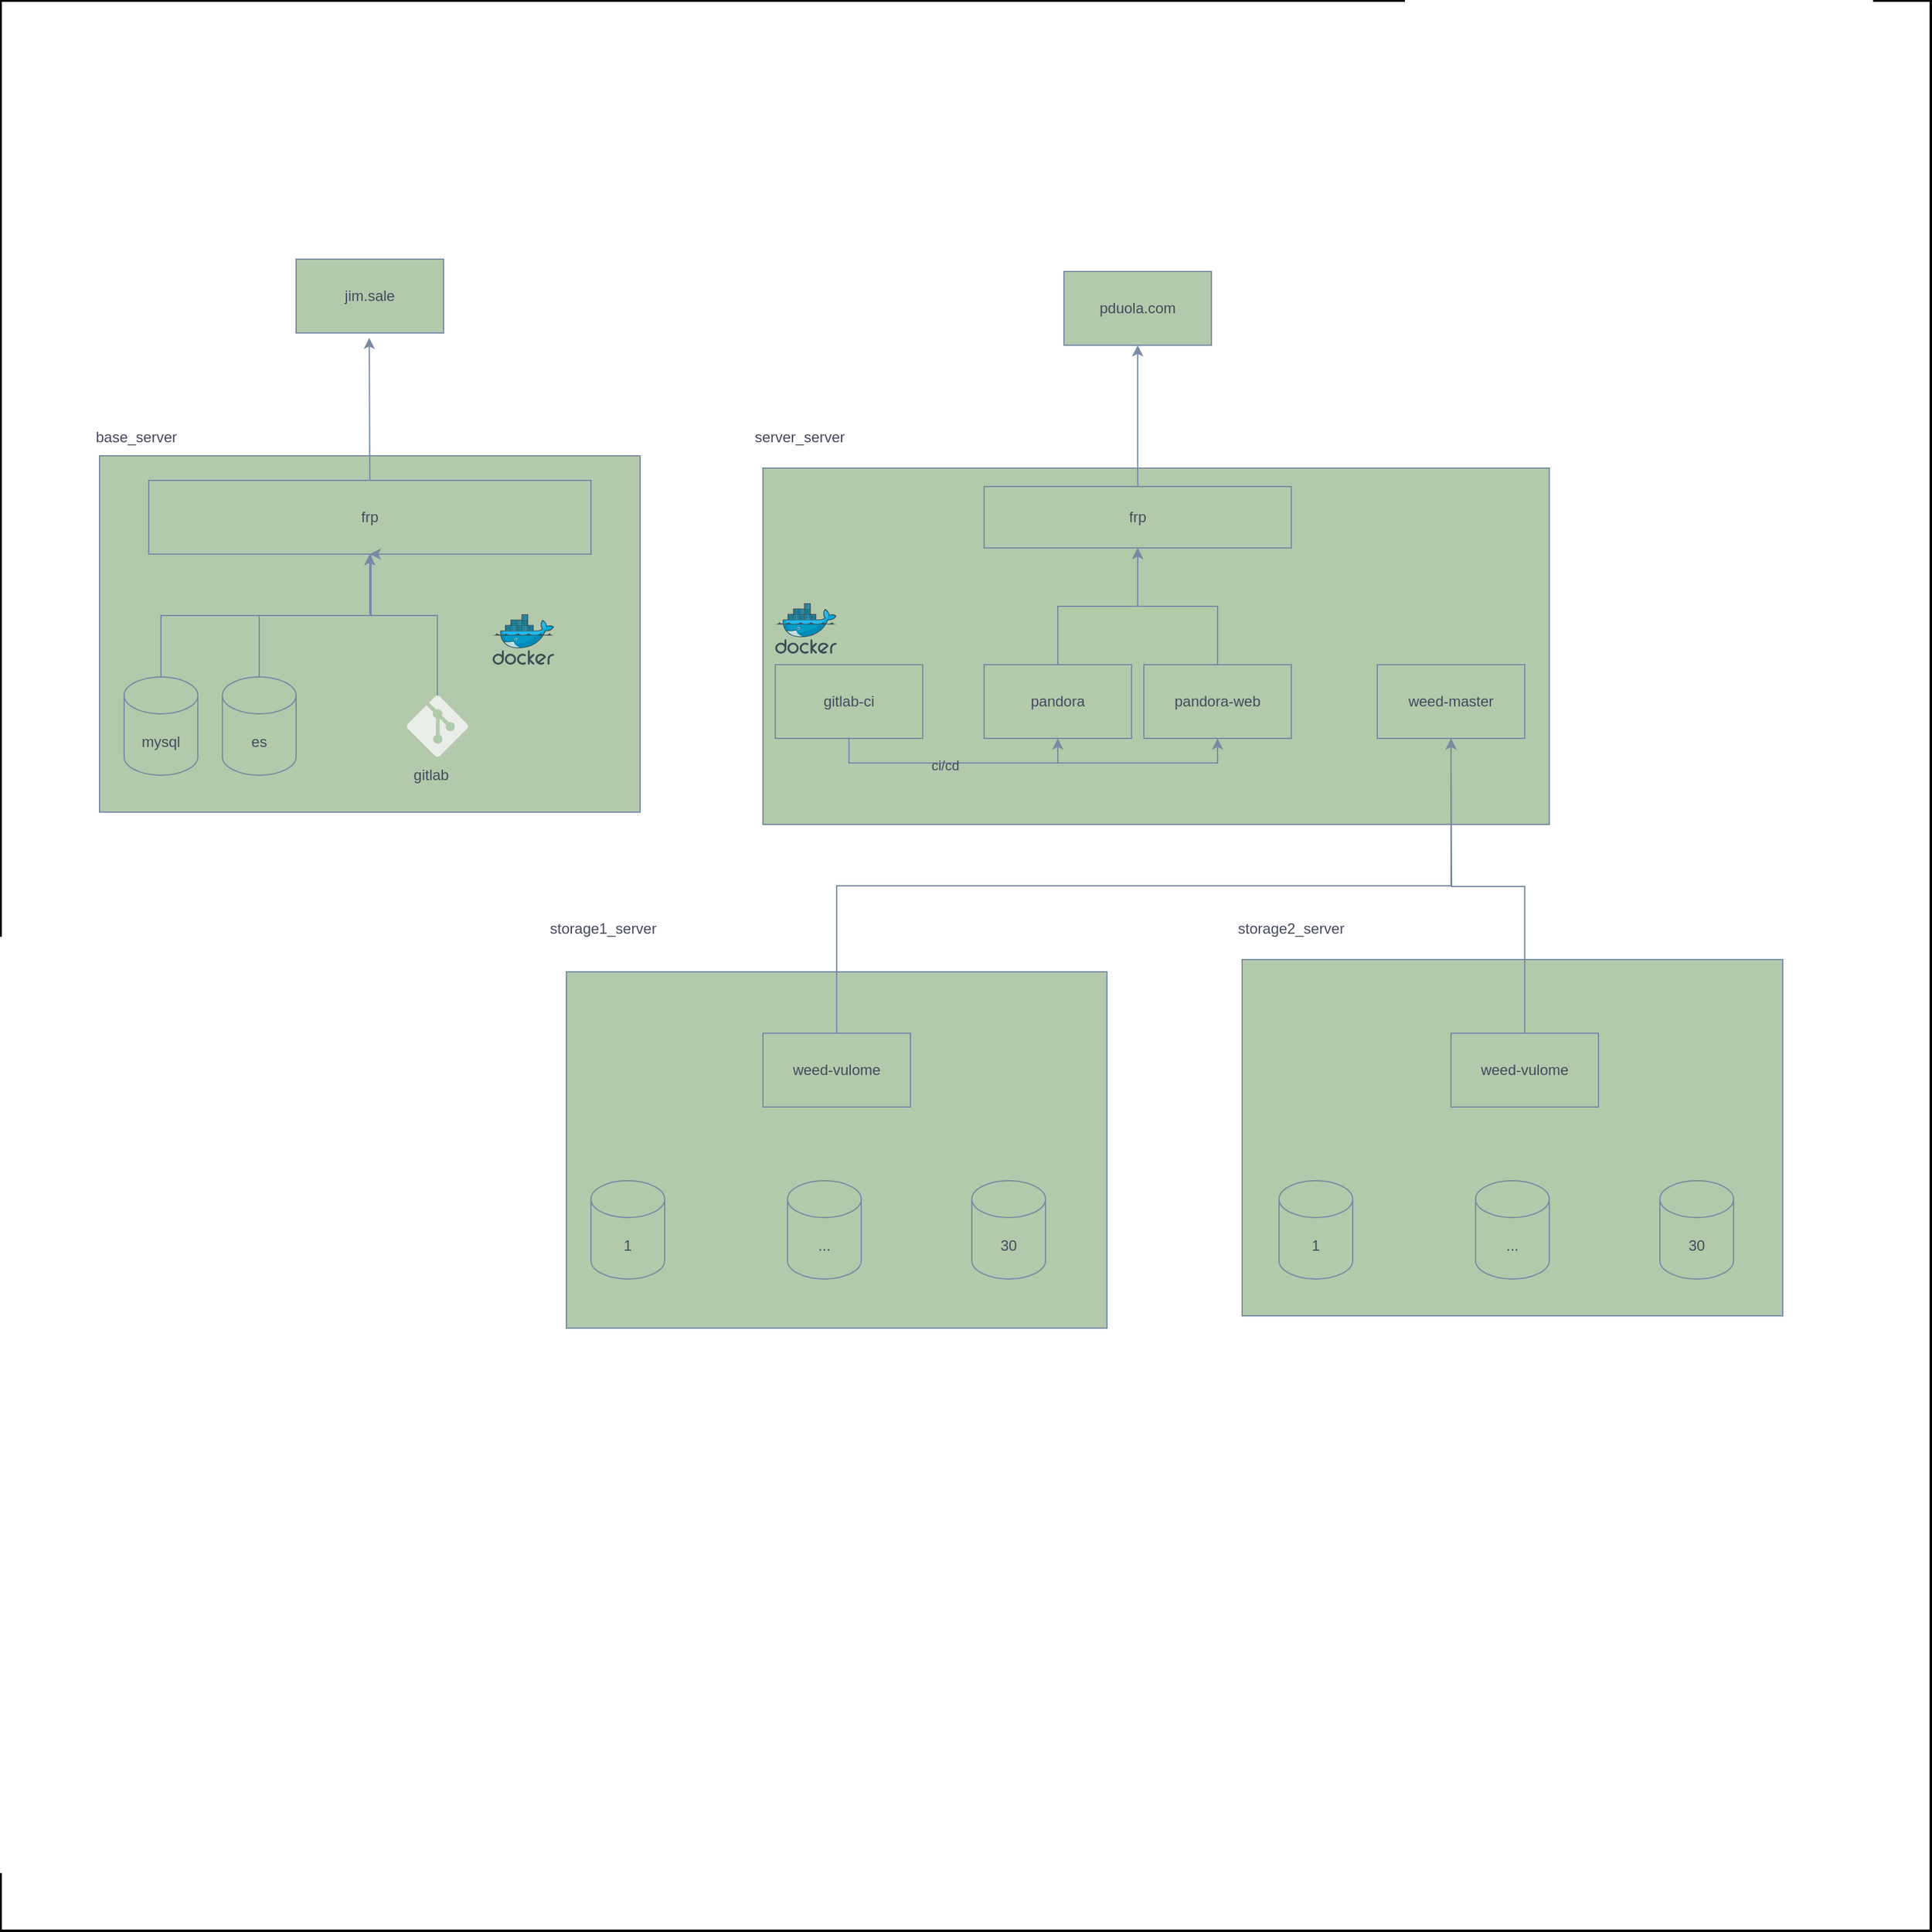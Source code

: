 <mxfile version="22.1.11" type="github">
  <diagram name="第 1 页" id="tXnK3VPokYklSELAGCpk">
    <mxGraphModel dx="2694" dy="2219" grid="1" gridSize="10" guides="1" tooltips="1" connect="1" arrows="1" fold="1" page="1" pageScale="1" pageWidth="827" pageHeight="1169" background="#000000" math="0" shadow="0">
      <root>
        <mxCell id="0" />
        <mxCell id="1" parent="0" />
        <mxCell id="xeJN1JqJc7Vma9WERnQ--2" value="" style="whiteSpace=wrap;html=1;aspect=fixed;" vertex="1" parent="1">
          <mxGeometry x="30" y="-180" width="1570" height="1570" as="geometry" />
        </mxCell>
        <mxCell id="cooiixOqJ7cHR2co_wxt-1" value="" style="rounded=0;whiteSpace=wrap;html=1;labelBackgroundColor=none;fillColor=#B2C9AB;strokeColor=#788AA3;fontColor=#46495D;" parent="1" vertex="1">
          <mxGeometry x="110" y="190" width="440" height="290" as="geometry" />
        </mxCell>
        <mxCell id="cooiixOqJ7cHR2co_wxt-8" style="edgeStyle=orthogonalEdgeStyle;rounded=0;orthogonalLoop=1;jettySize=auto;html=1;exitX=0.5;exitY=0;exitDx=0;exitDy=0;exitPerimeter=0;labelBackgroundColor=none;strokeColor=#788AA3;fontColor=default;" parent="1" source="cooiixOqJ7cHR2co_wxt-2" target="cooiixOqJ7cHR2co_wxt-7" edge="1">
          <mxGeometry relative="1" as="geometry" />
        </mxCell>
        <mxCell id="cooiixOqJ7cHR2co_wxt-2" value="mysql" style="shape=cylinder3;whiteSpace=wrap;html=1;boundedLbl=1;backgroundOutline=1;size=15;labelBackgroundColor=none;fillColor=#B2C9AB;strokeColor=#788AA3;fontColor=#46495D;" parent="1" vertex="1">
          <mxGeometry x="130" y="370" width="60" height="80" as="geometry" />
        </mxCell>
        <mxCell id="cooiixOqJ7cHR2co_wxt-9" style="edgeStyle=orthogonalEdgeStyle;rounded=0;orthogonalLoop=1;jettySize=auto;html=1;exitX=0.5;exitY=0;exitDx=0;exitDy=0;exitPerimeter=0;entryX=0.5;entryY=1;entryDx=0;entryDy=0;labelBackgroundColor=none;strokeColor=#788AA3;fontColor=default;" parent="1" source="cooiixOqJ7cHR2co_wxt-4" target="cooiixOqJ7cHR2co_wxt-7" edge="1">
          <mxGeometry relative="1" as="geometry" />
        </mxCell>
        <mxCell id="cooiixOqJ7cHR2co_wxt-4" value="es" style="shape=cylinder3;whiteSpace=wrap;html=1;boundedLbl=1;backgroundOutline=1;size=15;labelBackgroundColor=none;fillColor=#B2C9AB;strokeColor=#788AA3;fontColor=#46495D;" parent="1" vertex="1">
          <mxGeometry x="210" y="370" width="60" height="80" as="geometry" />
        </mxCell>
        <mxCell id="cooiixOqJ7cHR2co_wxt-5" value="base_server" style="text;html=1;strokeColor=none;fillColor=none;align=center;verticalAlign=middle;whiteSpace=wrap;rounded=0;labelBackgroundColor=none;fontColor=#46495D;" parent="1" vertex="1">
          <mxGeometry x="110" y="160" width="60" height="30" as="geometry" />
        </mxCell>
        <mxCell id="cooiixOqJ7cHR2co_wxt-10" style="edgeStyle=orthogonalEdgeStyle;rounded=0;orthogonalLoop=1;jettySize=auto;html=1;exitX=0.5;exitY=0;exitDx=0;exitDy=0;entryX=0.224;entryY=1.08;entryDx=0;entryDy=0;entryPerimeter=0;labelBackgroundColor=none;strokeColor=#788AA3;fontColor=default;" parent="1" source="cooiixOqJ7cHR2co_wxt-7" edge="1">
          <mxGeometry relative="1" as="geometry">
            <mxPoint x="329.52" y="94" as="targetPoint" />
          </mxGeometry>
        </mxCell>
        <mxCell id="cooiixOqJ7cHR2co_wxt-7" value="frp" style="rounded=0;whiteSpace=wrap;html=1;labelBackgroundColor=none;fillColor=#B2C9AB;strokeColor=#788AA3;fontColor=#46495D;" parent="1" vertex="1">
          <mxGeometry x="150" y="210" width="360" height="60" as="geometry" />
        </mxCell>
        <mxCell id="cooiixOqJ7cHR2co_wxt-11" value="" style="rounded=0;whiteSpace=wrap;html=1;labelBackgroundColor=none;fillColor=#B2C9AB;strokeColor=#788AA3;fontColor=#46495D;" parent="1" vertex="1">
          <mxGeometry x="650" y="200" width="640" height="290" as="geometry" />
        </mxCell>
        <mxCell id="cooiixOqJ7cHR2co_wxt-16" value="frp" style="rounded=0;whiteSpace=wrap;html=1;labelBackgroundColor=none;fillColor=#B2C9AB;strokeColor=#788AA3;fontColor=#46495D;" parent="1" vertex="1">
          <mxGeometry x="830" y="215" width="250" height="50" as="geometry" />
        </mxCell>
        <mxCell id="cooiixOqJ7cHR2co_wxt-18" style="edgeStyle=orthogonalEdgeStyle;rounded=0;orthogonalLoop=1;jettySize=auto;html=1;exitX=0.5;exitY=0;exitDx=0;exitDy=0;exitPerimeter=0;labelBackgroundColor=none;strokeColor=#788AA3;fontColor=default;" parent="1" source="cooiixOqJ7cHR2co_wxt-17" edge="1">
          <mxGeometry relative="1" as="geometry">
            <mxPoint x="330" y="270" as="targetPoint" />
            <Array as="points">
              <mxPoint x="385" y="320" />
              <mxPoint x="331" y="320" />
            </Array>
          </mxGeometry>
        </mxCell>
        <mxCell id="cooiixOqJ7cHR2co_wxt-19" style="edgeStyle=orthogonalEdgeStyle;rounded=0;orthogonalLoop=1;jettySize=auto;html=1;exitX=0.5;exitY=0;exitDx=0;exitDy=0;labelBackgroundColor=none;strokeColor=#788AA3;fontColor=default;" parent="1" source="cooiixOqJ7cHR2co_wxt-16" edge="1">
          <mxGeometry relative="1" as="geometry">
            <mxPoint x="955" y="100" as="targetPoint" />
          </mxGeometry>
        </mxCell>
        <mxCell id="cooiixOqJ7cHR2co_wxt-34" style="edgeStyle=orthogonalEdgeStyle;rounded=0;orthogonalLoop=1;jettySize=auto;html=1;exitX=0.5;exitY=0;exitDx=0;exitDy=0;entryX=0.5;entryY=1;entryDx=0;entryDy=0;labelBackgroundColor=none;strokeColor=#788AA3;fontColor=default;" parent="1" source="cooiixOqJ7cHR2co_wxt-20" target="cooiixOqJ7cHR2co_wxt-16" edge="1">
          <mxGeometry relative="1" as="geometry" />
        </mxCell>
        <mxCell id="cooiixOqJ7cHR2co_wxt-20" value="pandora" style="rounded=0;whiteSpace=wrap;html=1;labelBackgroundColor=none;fillColor=#B2C9AB;strokeColor=#788AA3;fontColor=#46495D;" parent="1" vertex="1">
          <mxGeometry x="830" y="360" width="120" height="60" as="geometry" />
        </mxCell>
        <mxCell id="cooiixOqJ7cHR2co_wxt-35" style="edgeStyle=orthogonalEdgeStyle;rounded=0;orthogonalLoop=1;jettySize=auto;html=1;exitX=0.5;exitY=0;exitDx=0;exitDy=0;entryX=0.5;entryY=1;entryDx=0;entryDy=0;labelBackgroundColor=none;strokeColor=#788AA3;fontColor=default;" parent="1" source="cooiixOqJ7cHR2co_wxt-21" target="cooiixOqJ7cHR2co_wxt-16" edge="1">
          <mxGeometry relative="1" as="geometry" />
        </mxCell>
        <mxCell id="cooiixOqJ7cHR2co_wxt-21" value="pandora-web" style="rounded=0;whiteSpace=wrap;html=1;labelBackgroundColor=none;fillColor=#B2C9AB;strokeColor=#788AA3;fontColor=#46495D;" parent="1" vertex="1">
          <mxGeometry x="960" y="360" width="120" height="60" as="geometry" />
        </mxCell>
        <mxCell id="cooiixOqJ7cHR2co_wxt-24" value="server_server" style="text;html=1;strokeColor=none;fillColor=none;align=center;verticalAlign=middle;whiteSpace=wrap;rounded=0;labelBackgroundColor=none;fontColor=#46495D;" parent="1" vertex="1">
          <mxGeometry x="650" y="160" width="60" height="30" as="geometry" />
        </mxCell>
        <mxCell id="cooiixOqJ7cHR2co_wxt-25" value="" style="image;sketch=0;aspect=fixed;html=1;points=[];align=center;fontSize=12;image=img/lib/mscae/Docker.svg;labelBackgroundColor=none;fillColor=#B2C9AB;strokeColor=#788AA3;fontColor=#46495D;" parent="1" vertex="1">
          <mxGeometry x="660" y="310" width="50" height="41" as="geometry" />
        </mxCell>
        <mxCell id="cooiixOqJ7cHR2co_wxt-26" value="" style="image;sketch=0;aspect=fixed;html=1;points=[];align=center;fontSize=12;image=img/lib/mscae/Docker.svg;labelBackgroundColor=none;fillColor=#B2C9AB;strokeColor=#788AA3;fontColor=#46495D;" parent="1" vertex="1">
          <mxGeometry x="430" y="319" width="50" height="41" as="geometry" />
        </mxCell>
        <mxCell id="cooiixOqJ7cHR2co_wxt-29" style="edgeStyle=orthogonalEdgeStyle;rounded=0;orthogonalLoop=1;jettySize=auto;html=1;exitX=0.5;exitY=1;exitDx=0;exitDy=0;entryX=0.5;entryY=1;entryDx=0;entryDy=0;labelBackgroundColor=none;strokeColor=#788AA3;fontColor=default;" parent="1" source="cooiixOqJ7cHR2co_wxt-27" target="cooiixOqJ7cHR2co_wxt-20" edge="1">
          <mxGeometry relative="1" as="geometry" />
        </mxCell>
        <mxCell id="cooiixOqJ7cHR2co_wxt-30" style="edgeStyle=orthogonalEdgeStyle;rounded=0;orthogonalLoop=1;jettySize=auto;html=1;exitX=0.5;exitY=1;exitDx=0;exitDy=0;entryX=0.5;entryY=1;entryDx=0;entryDy=0;labelBackgroundColor=none;strokeColor=#788AA3;fontColor=default;" parent="1" source="cooiixOqJ7cHR2co_wxt-27" target="cooiixOqJ7cHR2co_wxt-21" edge="1">
          <mxGeometry relative="1" as="geometry" />
        </mxCell>
        <mxCell id="cooiixOqJ7cHR2co_wxt-31" value="ci/cd" style="edgeLabel;html=1;align=center;verticalAlign=middle;resizable=0;points=[];labelBackgroundColor=none;fontColor=#46495D;" parent="cooiixOqJ7cHR2co_wxt-30" vertex="1" connectable="0">
          <mxGeometry x="-0.423" y="-2" relative="1" as="geometry">
            <mxPoint as="offset" />
          </mxGeometry>
        </mxCell>
        <mxCell id="cooiixOqJ7cHR2co_wxt-27" value="gitlab-ci" style="rounded=0;whiteSpace=wrap;html=1;labelBackgroundColor=none;fillColor=#B2C9AB;strokeColor=#788AA3;fontColor=#46495D;" parent="1" vertex="1">
          <mxGeometry x="660" y="360" width="120" height="60" as="geometry" />
        </mxCell>
        <mxCell id="cooiixOqJ7cHR2co_wxt-36" value="gitlab" style="text;html=1;strokeColor=none;fillColor=none;align=center;verticalAlign=middle;whiteSpace=wrap;rounded=0;labelBackgroundColor=none;fontColor=#46495D;" parent="1" vertex="1">
          <mxGeometry x="350" y="435" width="60" height="30" as="geometry" />
        </mxCell>
        <mxCell id="cooiixOqJ7cHR2co_wxt-37" value="jim.sale" style="rounded=0;whiteSpace=wrap;html=1;labelBackgroundColor=none;fillColor=#B2C9AB;strokeColor=#788AA3;fontColor=#46495D;" parent="1" vertex="1">
          <mxGeometry x="270" y="30" width="120" height="60" as="geometry" />
        </mxCell>
        <mxCell id="cooiixOqJ7cHR2co_wxt-38" value="pduola.com" style="rounded=0;whiteSpace=wrap;html=1;labelBackgroundColor=none;fillColor=#B2C9AB;strokeColor=#788AA3;fontColor=#46495D;" parent="1" vertex="1">
          <mxGeometry x="895" y="40" width="120" height="60" as="geometry" />
        </mxCell>
        <mxCell id="cooiixOqJ7cHR2co_wxt-39" value="" style="rounded=0;whiteSpace=wrap;html=1;labelBackgroundColor=none;fillColor=#B2C9AB;strokeColor=#788AA3;fontColor=#46495D;" parent="1" vertex="1">
          <mxGeometry x="490" y="610" width="440" height="290" as="geometry" />
        </mxCell>
        <mxCell id="cooiixOqJ7cHR2co_wxt-41" value="1" style="shape=cylinder3;whiteSpace=wrap;html=1;boundedLbl=1;backgroundOutline=1;size=15;labelBackgroundColor=none;fillColor=#B2C9AB;strokeColor=#788AA3;fontColor=#46495D;" parent="1" vertex="1">
          <mxGeometry x="510" y="780" width="60" height="80" as="geometry" />
        </mxCell>
        <mxCell id="cooiixOqJ7cHR2co_wxt-43" value="30" style="shape=cylinder3;whiteSpace=wrap;html=1;boundedLbl=1;backgroundOutline=1;size=15;labelBackgroundColor=none;fillColor=#B2C9AB;strokeColor=#788AA3;fontColor=#46495D;" parent="1" vertex="1">
          <mxGeometry x="820" y="780" width="60" height="80" as="geometry" />
        </mxCell>
        <mxCell id="cooiixOqJ7cHR2co_wxt-49" value="weed-master" style="rounded=0;whiteSpace=wrap;html=1;labelBackgroundColor=none;fillColor=#B2C9AB;strokeColor=#788AA3;fontColor=#46495D;" parent="1" vertex="1">
          <mxGeometry x="1150" y="360" width="120" height="60" as="geometry" />
        </mxCell>
        <mxCell id="cooiixOqJ7cHR2co_wxt-50" value="..." style="shape=cylinder3;whiteSpace=wrap;html=1;boundedLbl=1;backgroundOutline=1;size=15;labelBackgroundColor=none;fillColor=#B2C9AB;strokeColor=#788AA3;fontColor=#46495D;" parent="1" vertex="1">
          <mxGeometry x="670" y="780" width="60" height="80" as="geometry" />
        </mxCell>
        <mxCell id="cooiixOqJ7cHR2co_wxt-57" style="edgeStyle=orthogonalEdgeStyle;rounded=0;orthogonalLoop=1;jettySize=auto;html=1;exitX=0.5;exitY=0;exitDx=0;exitDy=0;entryX=0.5;entryY=1;entryDx=0;entryDy=0;labelBackgroundColor=none;strokeColor=#788AA3;fontColor=default;" parent="1" source="cooiixOqJ7cHR2co_wxt-51" target="cooiixOqJ7cHR2co_wxt-49" edge="1">
          <mxGeometry relative="1" as="geometry" />
        </mxCell>
        <mxCell id="cooiixOqJ7cHR2co_wxt-51" value="weed-vulome" style="rounded=0;whiteSpace=wrap;html=1;labelBackgroundColor=none;fillColor=#B2C9AB;strokeColor=#788AA3;fontColor=#46495D;" parent="1" vertex="1">
          <mxGeometry x="650" y="660" width="120" height="60" as="geometry" />
        </mxCell>
        <mxCell id="cooiixOqJ7cHR2co_wxt-52" value="" style="rounded=0;whiteSpace=wrap;html=1;labelBackgroundColor=none;fillColor=#B2C9AB;strokeColor=#788AA3;fontColor=#46495D;" parent="1" vertex="1">
          <mxGeometry x="1040" y="600" width="440" height="290" as="geometry" />
        </mxCell>
        <mxCell id="cooiixOqJ7cHR2co_wxt-53" value="1" style="shape=cylinder3;whiteSpace=wrap;html=1;boundedLbl=1;backgroundOutline=1;size=15;labelBackgroundColor=none;fillColor=#B2C9AB;strokeColor=#788AA3;fontColor=#46495D;" parent="1" vertex="1">
          <mxGeometry x="1070" y="780" width="60" height="80" as="geometry" />
        </mxCell>
        <mxCell id="cooiixOqJ7cHR2co_wxt-54" value="30" style="shape=cylinder3;whiteSpace=wrap;html=1;boundedLbl=1;backgroundOutline=1;size=15;labelBackgroundColor=none;fillColor=#B2C9AB;strokeColor=#788AA3;fontColor=#46495D;" parent="1" vertex="1">
          <mxGeometry x="1380" y="780" width="60" height="80" as="geometry" />
        </mxCell>
        <mxCell id="cooiixOqJ7cHR2co_wxt-55" value="..." style="shape=cylinder3;whiteSpace=wrap;html=1;boundedLbl=1;backgroundOutline=1;size=15;labelBackgroundColor=none;fillColor=#B2C9AB;strokeColor=#788AA3;fontColor=#46495D;" parent="1" vertex="1">
          <mxGeometry x="1230" y="780" width="60" height="80" as="geometry" />
        </mxCell>
        <mxCell id="cooiixOqJ7cHR2co_wxt-58" style="edgeStyle=orthogonalEdgeStyle;rounded=0;orthogonalLoop=1;jettySize=auto;html=1;exitX=0.5;exitY=0;exitDx=0;exitDy=0;labelBackgroundColor=none;strokeColor=#788AA3;fontColor=default;" parent="1" source="cooiixOqJ7cHR2co_wxt-56" edge="1">
          <mxGeometry relative="1" as="geometry">
            <mxPoint x="1210" y="420.0" as="targetPoint" />
          </mxGeometry>
        </mxCell>
        <mxCell id="cooiixOqJ7cHR2co_wxt-56" value="weed-vulome" style="rounded=0;whiteSpace=wrap;html=1;labelBackgroundColor=none;fillColor=#B2C9AB;strokeColor=#788AA3;fontColor=#46495D;" parent="1" vertex="1">
          <mxGeometry x="1210" y="660" width="120" height="60" as="geometry" />
        </mxCell>
        <mxCell id="cooiixOqJ7cHR2co_wxt-59" value="storage1_server" style="text;html=1;strokeColor=none;fillColor=none;align=center;verticalAlign=middle;whiteSpace=wrap;rounded=0;labelBackgroundColor=none;fontColor=#46495D;" parent="1" vertex="1">
          <mxGeometry x="490" y="560" width="60" height="30" as="geometry" />
        </mxCell>
        <mxCell id="cooiixOqJ7cHR2co_wxt-60" value="storage2_server" style="text;html=1;strokeColor=none;fillColor=none;align=center;verticalAlign=middle;whiteSpace=wrap;rounded=0;labelBackgroundColor=none;fontColor=#46495D;" parent="1" vertex="1">
          <mxGeometry x="1050" y="560" width="60" height="30" as="geometry" />
        </mxCell>
        <mxCell id="cooiixOqJ7cHR2co_wxt-17" value="" style="verticalLabelPosition=bottom;html=1;verticalAlign=top;align=center;strokeColor=none;fillColor=#e9ede8;shape=mxgraph.azure.git_repository;labelBackgroundColor=none;fontColor=#46495D;" parent="1" vertex="1">
          <mxGeometry x="360" y="385" width="50" height="50" as="geometry" />
        </mxCell>
      </root>
    </mxGraphModel>
  </diagram>
</mxfile>
